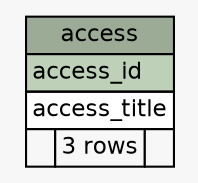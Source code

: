 // dot 2.38.0 on Mac OS X 10.9.4
// SchemaSpy rev 590
digraph "access" {
  graph [
    rankdir="RL"
    bgcolor="#f7f7f7"
    nodesep="0.18"
    ranksep="0.46"
    fontname="Helvetica"
    fontsize="11"
  ];
  node [
    fontname="Helvetica"
    fontsize="11"
    shape="plaintext"
  ];
  edge [
    arrowsize="0.8"
  ];
  "access" [
    label=<
    <TABLE BORDER="0" CELLBORDER="1" CELLSPACING="0" BGCOLOR="#ffffff">
      <TR><TD COLSPAN="3" BGCOLOR="#9bab96" ALIGN="CENTER">access</TD></TR>
      <TR><TD PORT="access_id" COLSPAN="3" BGCOLOR="#bed1b8" ALIGN="LEFT">access_id</TD></TR>
      <TR><TD PORT="access_title" COLSPAN="3" ALIGN="LEFT">access_title</TD></TR>
      <TR><TD ALIGN="LEFT" BGCOLOR="#f7f7f7">  </TD><TD ALIGN="RIGHT" BGCOLOR="#f7f7f7">3 rows</TD><TD ALIGN="RIGHT" BGCOLOR="#f7f7f7">  </TD></TR>
    </TABLE>>
    URL="tables/access.html"
    tooltip="access"
  ];
}
